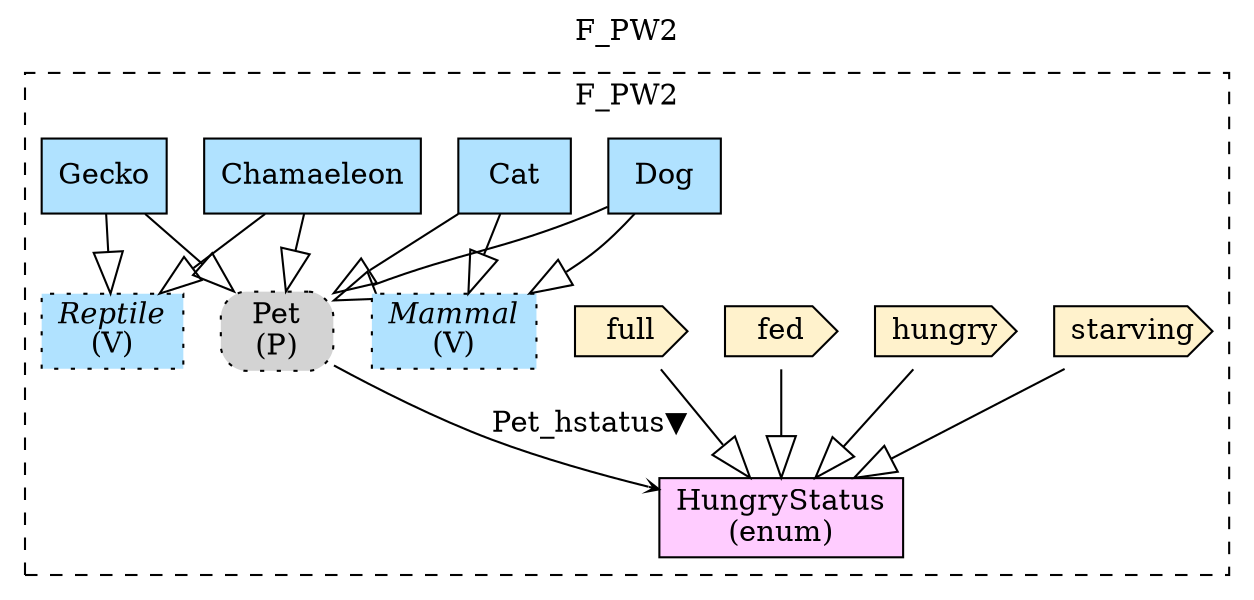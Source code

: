 digraph {graph[label=F_PW2,labelloc=tl,labelfontsize=12];
subgraph cluster_F_PW2{style=dashed;label=F_PW2;
"starving"[shape=cds,fillcolor="#FFF2CC",style = filled,label="starving"];
"hungry"[shape=cds,fillcolor="#FFF2CC",style = filled,label="hungry"];
"fed"[shape=cds,fillcolor="#FFF2CC",style = filled,label="fed"];
"full"[shape=cds,fillcolor="#FFF2CC",style = filled,label="full"];
"HungryStatus"[shape=record,fillcolor="#FFCCFF",style = filled,label="HungryStatus\l(enum)"];
"PPet"[shape=box,fillcolor=lightgray,style ="rounded,filled,dotted",label=<Pet<br/>(P)>];
"Dog"[shape=record,fillcolor=lightskyblue1,style = filled,label="Dog"];
"Cat"[shape=record,fillcolor=lightskyblue1,style = filled,label="Cat"];
"Mammal"[shape=record,fillcolor=lightskyblue1,style ="filled,dotted",label=<{<I>Mammal</I><br/>(V)}>];
"Chamaeleon"[shape=record,fillcolor=lightskyblue1,style = filled,label="Chamaeleon"];
"Gecko"[shape=record,fillcolor=lightskyblue1,style = filled,label="Gecko"];
"Reptile"[shape=record,fillcolor=lightskyblue1,style ="filled,dotted",label=<{<I>Reptile</I><br/>(V)}>];

"starving"->"HungryStatus"[arrowhead=onormal,arrowsize=2.0];
"hungry"->"HungryStatus"[arrowhead=onormal,arrowsize=2.0];
"fed"->"HungryStatus"[arrowhead=onormal,arrowsize=2.0];
"full"->"HungryStatus"[arrowhead=onormal,arrowsize=2.0];
"PPet"->"HungryStatus"[label="Pet_hstatus▼",arrowhead=vee,headlabel="",arrowsize=.5];
"Dog"->"PPet"[arrowhead=onormal,arrowsize=2.0];
"Cat"->"PPet"[arrowhead=onormal,arrowsize=2.0];
"Chamaeleon"->"PPet"[arrowhead=onormal,arrowsize=2.0];
"Gecko"->"PPet"[arrowhead=onormal,arrowsize=2.0];
"Dog"->"Mammal"[arrowhead=onormal,arrowsize=2.0];
"Cat"->"Mammal"[arrowhead=onormal,arrowsize=2.0];
"Chamaeleon"->"Reptile"[arrowhead=onormal,arrowsize=2.0];
"Gecko"->"Reptile"[arrowhead=onormal,arrowsize=2.0];

}

}